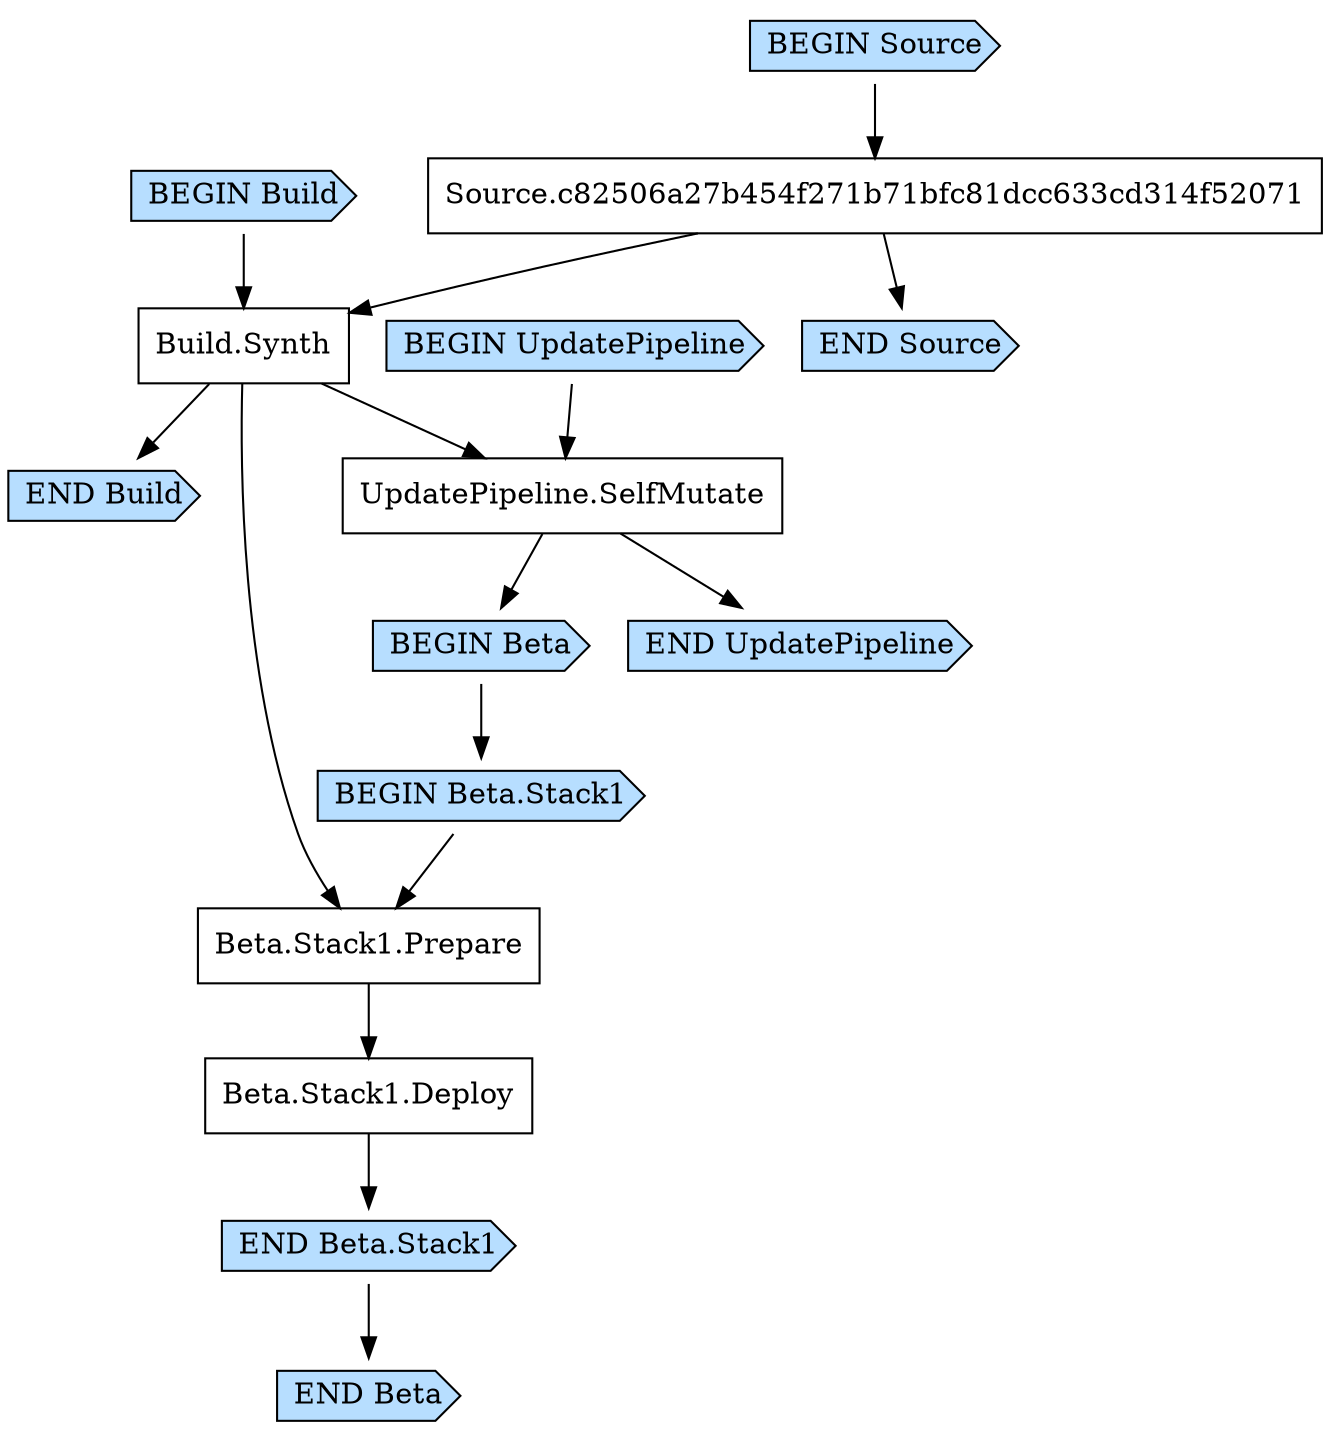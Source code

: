 digraph G {
  # Arrows represent an "unlocks" relationship (opposite of dependency). So chosen
  # because the layout looks more natural that way.
  # To represent subgraph dependencies, subgraphs are represented by BEGIN/END nodes.
  # To render: `dot -Tsvg PipelineStackPipeline9DB740AF.dot > graph.svg`, open in a browser.
  node [shape="box"];
"BEGIN Build" [shape="cds", style="filled", fillcolor="#b7deff"];
"END Build" [shape="cds", style="filled", fillcolor="#b7deff"];
"Build.Synth";
"Source.c82506a27b454f271b71bfc81dcc633cd314f52071" -> "Build.Synth";
"BEGIN Build" -> "Build.Synth";
"Build.Synth" -> "END Build";
"BEGIN UpdatePipeline" [shape="cds", style="filled", fillcolor="#b7deff"];
"END UpdatePipeline" [shape="cds", style="filled", fillcolor="#b7deff"];
"UpdatePipeline.SelfMutate";
"Build.Synth" -> "UpdatePipeline.SelfMutate";
"BEGIN UpdatePipeline" -> "UpdatePipeline.SelfMutate";
"UpdatePipeline.SelfMutate" -> "END UpdatePipeline";
"BEGIN Beta" [shape="cds", style="filled", fillcolor="#b7deff"];
"END Beta" [shape="cds", style="filled", fillcolor="#b7deff"];
"UpdatePipeline.SelfMutate" -> "BEGIN Beta";
"BEGIN Beta.Stack1" [shape="cds", style="filled", fillcolor="#b7deff"];
"END Beta.Stack1" [shape="cds", style="filled", fillcolor="#b7deff"];
"Beta.Stack1.Deploy";
"Beta.Stack1.Prepare" -> "Beta.Stack1.Deploy";
"Beta.Stack1.Prepare";
"Build.Synth" -> "Beta.Stack1.Prepare";
"BEGIN Beta.Stack1" -> "Beta.Stack1.Prepare";
"Beta.Stack1.Deploy" -> "END Beta.Stack1";
"BEGIN Beta" -> "BEGIN Beta.Stack1";
"END Beta.Stack1" -> "END Beta";
"BEGIN Source" [shape="cds", style="filled", fillcolor="#b7deff"];
"END Source" [shape="cds", style="filled", fillcolor="#b7deff"];
"Source.c82506a27b454f271b71bfc81dcc633cd314f52071";
"BEGIN Source" -> "Source.c82506a27b454f271b71bfc81dcc633cd314f52071";
"Source.c82506a27b454f271b71bfc81dcc633cd314f52071" -> "END Source";
}